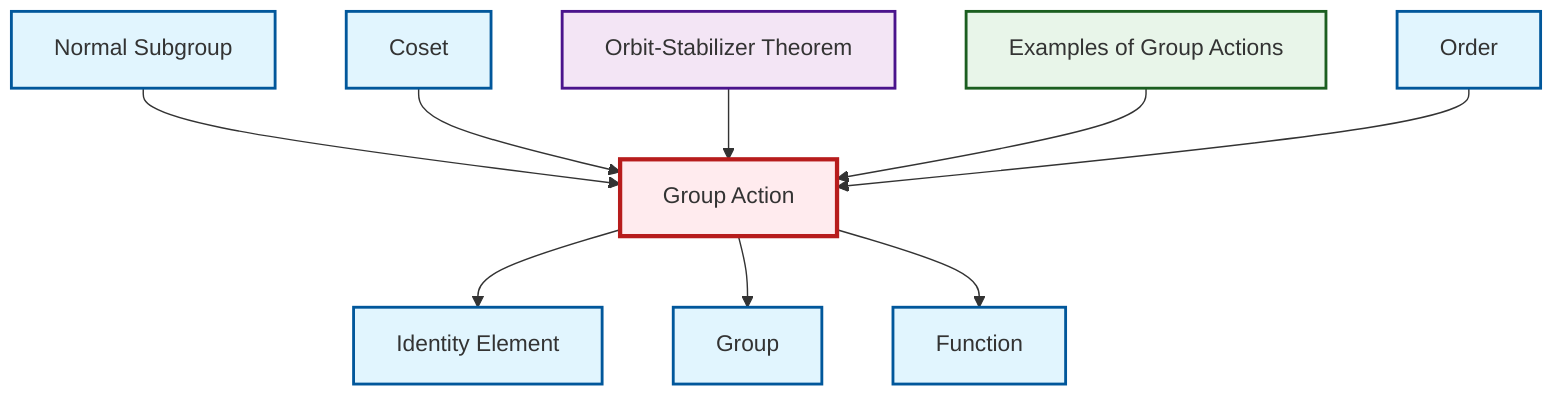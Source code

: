 graph TD
    classDef definition fill:#e1f5fe,stroke:#01579b,stroke-width:2px
    classDef theorem fill:#f3e5f5,stroke:#4a148c,stroke-width:2px
    classDef axiom fill:#fff3e0,stroke:#e65100,stroke-width:2px
    classDef example fill:#e8f5e9,stroke:#1b5e20,stroke-width:2px
    classDef current fill:#ffebee,stroke:#b71c1c,stroke-width:3px
    def-group-action["Group Action"]:::definition
    def-function["Function"]:::definition
    def-order["Order"]:::definition
    def-coset["Coset"]:::definition
    ex-group-action-examples["Examples of Group Actions"]:::example
    thm-orbit-stabilizer["Orbit-Stabilizer Theorem"]:::theorem
    def-identity-element["Identity Element"]:::definition
    def-group["Group"]:::definition
    def-normal-subgroup["Normal Subgroup"]:::definition
    def-normal-subgroup --> def-group-action
    def-coset --> def-group-action
    thm-orbit-stabilizer --> def-group-action
    ex-group-action-examples --> def-group-action
    def-group-action --> def-identity-element
    def-order --> def-group-action
    def-group-action --> def-group
    def-group-action --> def-function
    class def-group-action current